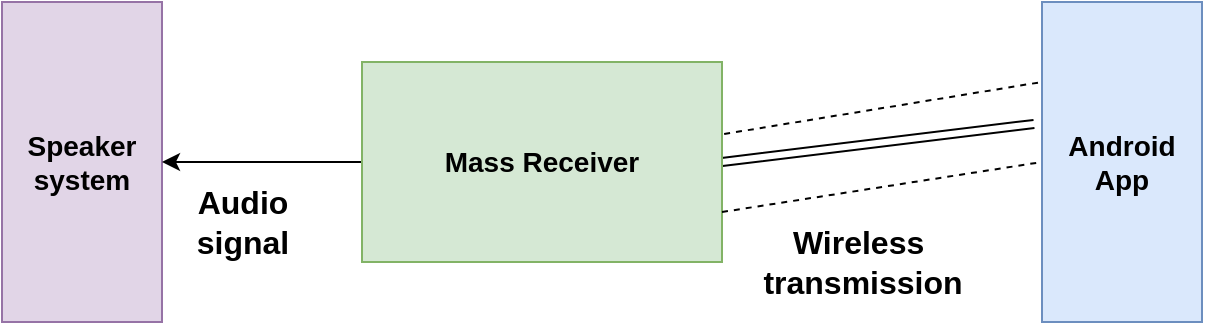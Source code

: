 <mxfile version="14.2.4" type="github">
  <diagram id="prtHgNgQTEPvFCAcTncT" name="Page-1">
    <mxGraphModel dx="1350" dy="806" grid="1" gridSize="10" guides="1" tooltips="1" connect="1" arrows="1" fold="1" page="1" pageScale="1" pageWidth="827" pageHeight="1169" math="0" shadow="0">
      <root>
        <mxCell id="0" />
        <mxCell id="1" parent="0" />
        <mxCell id="6k-jlg43PYKRCVEYtK7U-4" value="&lt;font style=&quot;font-size: 14px&quot;&gt;&lt;b&gt;Speaker&lt;br&gt;system&lt;/b&gt;&lt;/font&gt;" style="rounded=0;whiteSpace=wrap;html=1;direction=south;fillColor=#e1d5e7;strokeColor=#9673a6;" vertex="1" parent="1">
          <mxGeometry x="80" y="280" width="80" height="160" as="geometry" />
        </mxCell>
        <mxCell id="6k-jlg43PYKRCVEYtK7U-8" style="edgeStyle=none;rounded=0;orthogonalLoop=1;jettySize=auto;html=1;exitX=0;exitY=0.5;exitDx=0;exitDy=0;" edge="1" parent="1" source="6k-jlg43PYKRCVEYtK7U-5" target="6k-jlg43PYKRCVEYtK7U-4">
          <mxGeometry relative="1" as="geometry" />
        </mxCell>
        <mxCell id="6k-jlg43PYKRCVEYtK7U-9" style="edgeStyle=none;shape=link;rounded=0;orthogonalLoop=1;jettySize=auto;html=1;exitX=1;exitY=0.5;exitDx=0;exitDy=0;entryX=0.381;entryY=1.05;entryDx=0;entryDy=0;entryPerimeter=0;" edge="1" parent="1" source="6k-jlg43PYKRCVEYtK7U-5" target="6k-jlg43PYKRCVEYtK7U-6">
          <mxGeometry relative="1" as="geometry" />
        </mxCell>
        <mxCell id="6k-jlg43PYKRCVEYtK7U-5" value="&lt;font style=&quot;font-size: 14px&quot;&gt;&lt;b&gt;Mass Receiver&lt;/b&gt;&lt;/font&gt;" style="rounded=0;whiteSpace=wrap;html=1;fillColor=#d5e8d4;strokeColor=#82b366;" vertex="1" parent="1">
          <mxGeometry x="260" y="310" width="180" height="100" as="geometry" />
        </mxCell>
        <mxCell id="6k-jlg43PYKRCVEYtK7U-6" value="&lt;font style=&quot;font-size: 14px&quot;&gt;&lt;b&gt;Android&lt;br&gt;App&lt;/b&gt;&lt;/font&gt;" style="rounded=0;whiteSpace=wrap;html=1;direction=south;fillColor=#dae8fc;strokeColor=#6c8ebf;" vertex="1" parent="1">
          <mxGeometry x="600" y="280" width="80" height="160" as="geometry" />
        </mxCell>
        <mxCell id="6k-jlg43PYKRCVEYtK7U-11" value="" style="endArrow=none;dashed=1;html=1;exitX=1;exitY=0.75;exitDx=0;exitDy=0;entryX=0.5;entryY=1;entryDx=0;entryDy=0;" edge="1" parent="1" source="6k-jlg43PYKRCVEYtK7U-5" target="6k-jlg43PYKRCVEYtK7U-6">
          <mxGeometry width="50" height="50" relative="1" as="geometry">
            <mxPoint x="370" y="530" as="sourcePoint" />
            <mxPoint x="440" y="530" as="targetPoint" />
            <Array as="points" />
          </mxGeometry>
        </mxCell>
        <mxCell id="6k-jlg43PYKRCVEYtK7U-13" value="" style="endArrow=none;dashed=1;html=1;exitX=1.006;exitY=0.36;exitDx=0;exitDy=0;exitPerimeter=0;entryX=0.25;entryY=1;entryDx=0;entryDy=0;" edge="1" parent="1" source="6k-jlg43PYKRCVEYtK7U-5" target="6k-jlg43PYKRCVEYtK7U-6">
          <mxGeometry width="50" height="50" relative="1" as="geometry">
            <mxPoint x="390" y="580" as="sourcePoint" />
            <mxPoint x="440" y="530" as="targetPoint" />
          </mxGeometry>
        </mxCell>
        <mxCell id="6k-jlg43PYKRCVEYtK7U-14" value="&lt;b style=&quot;font-size: 16px&quot;&gt;Wireless&amp;nbsp;&lt;br&gt;transmission&lt;/b&gt;" style="text;html=1;align=center;verticalAlign=middle;resizable=0;points=[];autosize=1;" vertex="1" parent="1">
          <mxGeometry x="450" y="390" width="120" height="40" as="geometry" />
        </mxCell>
        <mxCell id="6k-jlg43PYKRCVEYtK7U-15" value="&lt;font style=&quot;font-size: 16px&quot;&gt;&lt;b&gt;Audio&lt;br&gt;signal&lt;/b&gt;&lt;/font&gt;" style="text;html=1;align=center;verticalAlign=middle;resizable=0;points=[];autosize=1;" vertex="1" parent="1">
          <mxGeometry x="170" y="370" width="60" height="40" as="geometry" />
        </mxCell>
      </root>
    </mxGraphModel>
  </diagram>
</mxfile>
